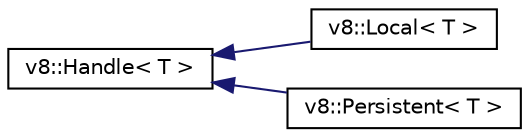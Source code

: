 digraph "Graphical Class Hierarchy"
{
  edge [fontname="Helvetica",fontsize="10",labelfontname="Helvetica",labelfontsize="10"];
  node [fontname="Helvetica",fontsize="10",shape=record];
  rankdir="LR";
  Node1 [label="v8::Handle\< T \>",height=0.2,width=0.4,color="black", fillcolor="white", style="filled",URL="$classv8_1_1Handle.html"];
  Node1 -> Node2 [dir="back",color="midnightblue",fontsize="10",style="solid",fontname="Helvetica"];
  Node2 [label="v8::Local\< T \>",height=0.2,width=0.4,color="black", fillcolor="white", style="filled",URL="$classv8_1_1Local.html"];
  Node1 -> Node3 [dir="back",color="midnightblue",fontsize="10",style="solid",fontname="Helvetica"];
  Node3 [label="v8::Persistent\< T \>",height=0.2,width=0.4,color="black", fillcolor="white", style="filled",URL="$classv8_1_1Persistent.html"];
}
